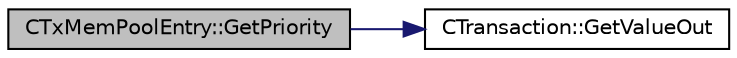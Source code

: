 digraph "CTxMemPoolEntry::GetPriority"
{
  edge [fontname="Helvetica",fontsize="10",labelfontname="Helvetica",labelfontsize="10"];
  node [fontname="Helvetica",fontsize="10",shape=record];
  rankdir="LR";
  Node17 [label="CTxMemPoolEntry::GetPriority",height=0.2,width=0.4,color="black", fillcolor="grey75", style="filled", fontcolor="black"];
  Node17 -> Node18 [color="midnightblue",fontsize="10",style="solid",fontname="Helvetica"];
  Node18 [label="CTransaction::GetValueOut",height=0.2,width=0.4,color="black", fillcolor="white", style="filled",URL="$class_c_transaction.html#aa4ce691dbb2ce32838d94d15801f6644"];
}
